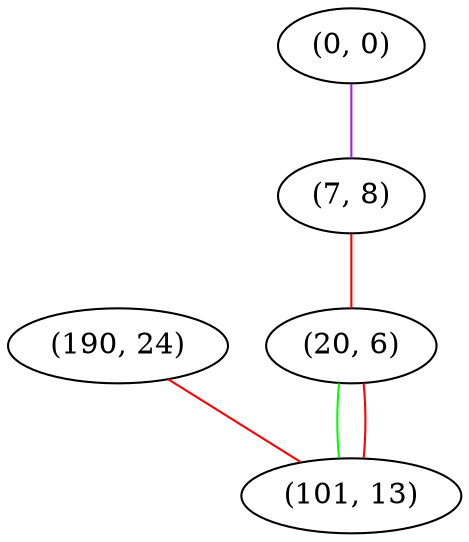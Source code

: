 graph "" {
"(190, 24)";
"(0, 0)";
"(7, 8)";
"(20, 6)";
"(101, 13)";
"(190, 24)" -- "(101, 13)"  [color=red, key=0, weight=1];
"(0, 0)" -- "(7, 8)"  [color=purple, key=0, weight=4];
"(7, 8)" -- "(20, 6)"  [color=red, key=0, weight=1];
"(20, 6)" -- "(101, 13)"  [color=green, key=0, weight=2];
"(20, 6)" -- "(101, 13)"  [color=red, key=1, weight=1];
}
